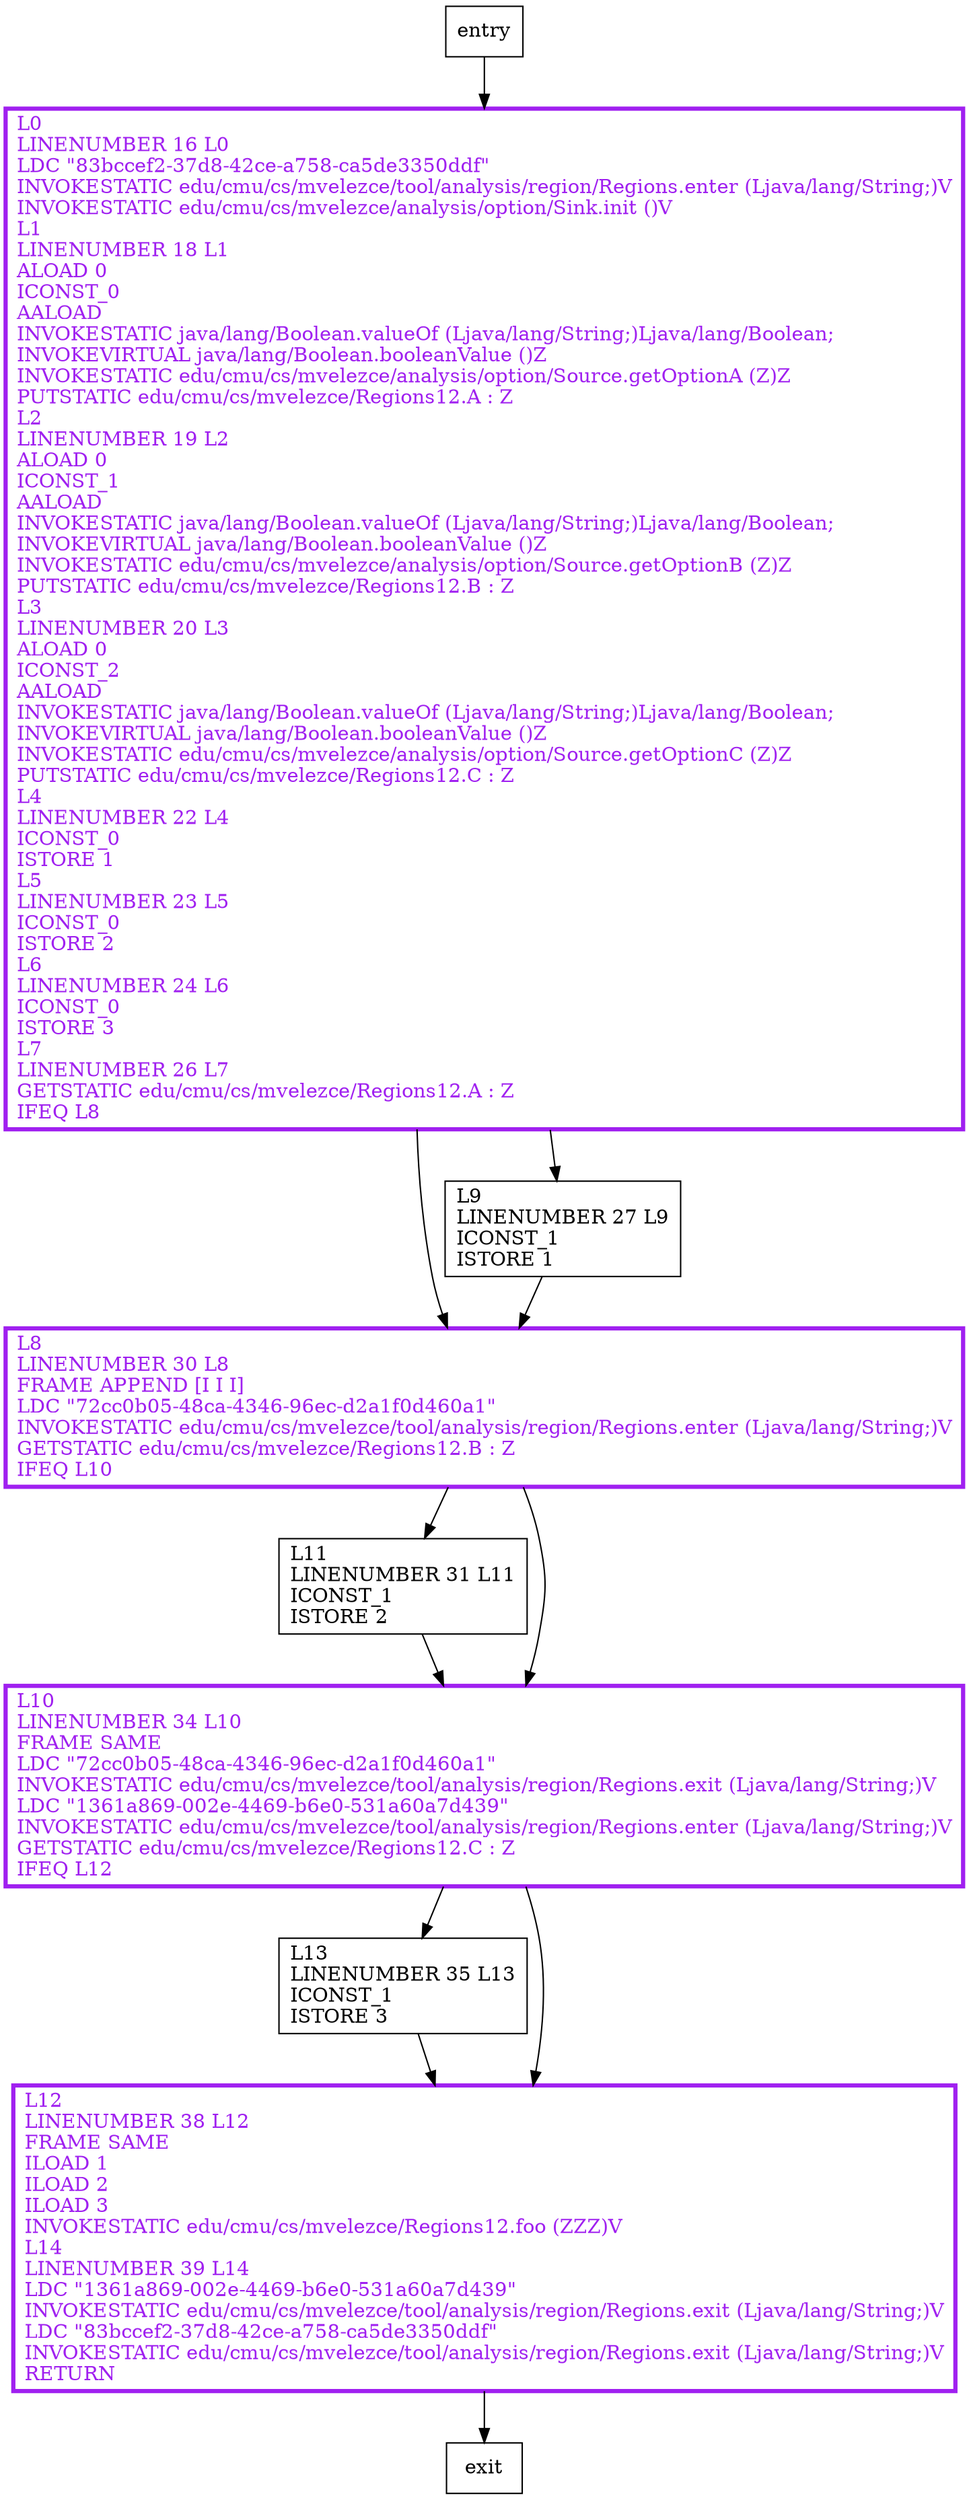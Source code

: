 digraph main {
node [shape=record];
1176732199 [label="L0\lLINENUMBER 16 L0\lLDC \"83bccef2-37d8-42ce-a758-ca5de3350ddf\"\lINVOKESTATIC edu/cmu/cs/mvelezce/tool/analysis/region/Regions.enter (Ljava/lang/String;)V\lINVOKESTATIC edu/cmu/cs/mvelezce/analysis/option/Sink.init ()V\lL1\lLINENUMBER 18 L1\lALOAD 0\lICONST_0\lAALOAD\lINVOKESTATIC java/lang/Boolean.valueOf (Ljava/lang/String;)Ljava/lang/Boolean;\lINVOKEVIRTUAL java/lang/Boolean.booleanValue ()Z\lINVOKESTATIC edu/cmu/cs/mvelezce/analysis/option/Source.getOptionA (Z)Z\lPUTSTATIC edu/cmu/cs/mvelezce/Regions12.A : Z\lL2\lLINENUMBER 19 L2\lALOAD 0\lICONST_1\lAALOAD\lINVOKESTATIC java/lang/Boolean.valueOf (Ljava/lang/String;)Ljava/lang/Boolean;\lINVOKEVIRTUAL java/lang/Boolean.booleanValue ()Z\lINVOKESTATIC edu/cmu/cs/mvelezce/analysis/option/Source.getOptionB (Z)Z\lPUTSTATIC edu/cmu/cs/mvelezce/Regions12.B : Z\lL3\lLINENUMBER 20 L3\lALOAD 0\lICONST_2\lAALOAD\lINVOKESTATIC java/lang/Boolean.valueOf (Ljava/lang/String;)Ljava/lang/Boolean;\lINVOKEVIRTUAL java/lang/Boolean.booleanValue ()Z\lINVOKESTATIC edu/cmu/cs/mvelezce/analysis/option/Source.getOptionC (Z)Z\lPUTSTATIC edu/cmu/cs/mvelezce/Regions12.C : Z\lL4\lLINENUMBER 22 L4\lICONST_0\lISTORE 1\lL5\lLINENUMBER 23 L5\lICONST_0\lISTORE 2\lL6\lLINENUMBER 24 L6\lICONST_0\lISTORE 3\lL7\lLINENUMBER 26 L7\lGETSTATIC edu/cmu/cs/mvelezce/Regions12.A : Z\lIFEQ L8\l"];
1672077094 [label="L11\lLINENUMBER 31 L11\lICONST_1\lISTORE 2\l"];
960577683 [label="L10\lLINENUMBER 34 L10\lFRAME SAME\lLDC \"72cc0b05-48ca-4346-96ec-d2a1f0d460a1\"\lINVOKESTATIC edu/cmu/cs/mvelezce/tool/analysis/region/Regions.exit (Ljava/lang/String;)V\lLDC \"1361a869-002e-4469-b6e0-531a60a7d439\"\lINVOKESTATIC edu/cmu/cs/mvelezce/tool/analysis/region/Regions.enter (Ljava/lang/String;)V\lGETSTATIC edu/cmu/cs/mvelezce/Regions12.C : Z\lIFEQ L12\l"];
1986380293 [label="L13\lLINENUMBER 35 L13\lICONST_1\lISTORE 3\l"];
1851918548 [label="L8\lLINENUMBER 30 L8\lFRAME APPEND [I I I]\lLDC \"72cc0b05-48ca-4346-96ec-d2a1f0d460a1\"\lINVOKESTATIC edu/cmu/cs/mvelezce/tool/analysis/region/Regions.enter (Ljava/lang/String;)V\lGETSTATIC edu/cmu/cs/mvelezce/Regions12.B : Z\lIFEQ L10\l"];
1504074615 [label="L9\lLINENUMBER 27 L9\lICONST_1\lISTORE 1\l"];
502488879 [label="L12\lLINENUMBER 38 L12\lFRAME SAME\lILOAD 1\lILOAD 2\lILOAD 3\lINVOKESTATIC edu/cmu/cs/mvelezce/Regions12.foo (ZZZ)V\lL14\lLINENUMBER 39 L14\lLDC \"1361a869-002e-4469-b6e0-531a60a7d439\"\lINVOKESTATIC edu/cmu/cs/mvelezce/tool/analysis/region/Regions.exit (Ljava/lang/String;)V\lLDC \"83bccef2-37d8-42ce-a758-ca5de3350ddf\"\lINVOKESTATIC edu/cmu/cs/mvelezce/tool/analysis/region/Regions.exit (Ljava/lang/String;)V\lRETURN\l"];
entry;
exit;
entry -> 1176732199;
1176732199 -> 1851918548;
1176732199 -> 1504074615;
1672077094 -> 960577683;
960577683 -> 1986380293;
960577683 -> 502488879;
1986380293 -> 502488879;
1851918548 -> 1672077094;
1851918548 -> 960577683;
1504074615 -> 1851918548;
502488879 -> exit;
1176732199[fontcolor="purple", penwidth=3, color="purple"];
960577683[fontcolor="purple", penwidth=3, color="purple"];
1851918548[fontcolor="purple", penwidth=3, color="purple"];
502488879[fontcolor="purple", penwidth=3, color="purple"];
}
